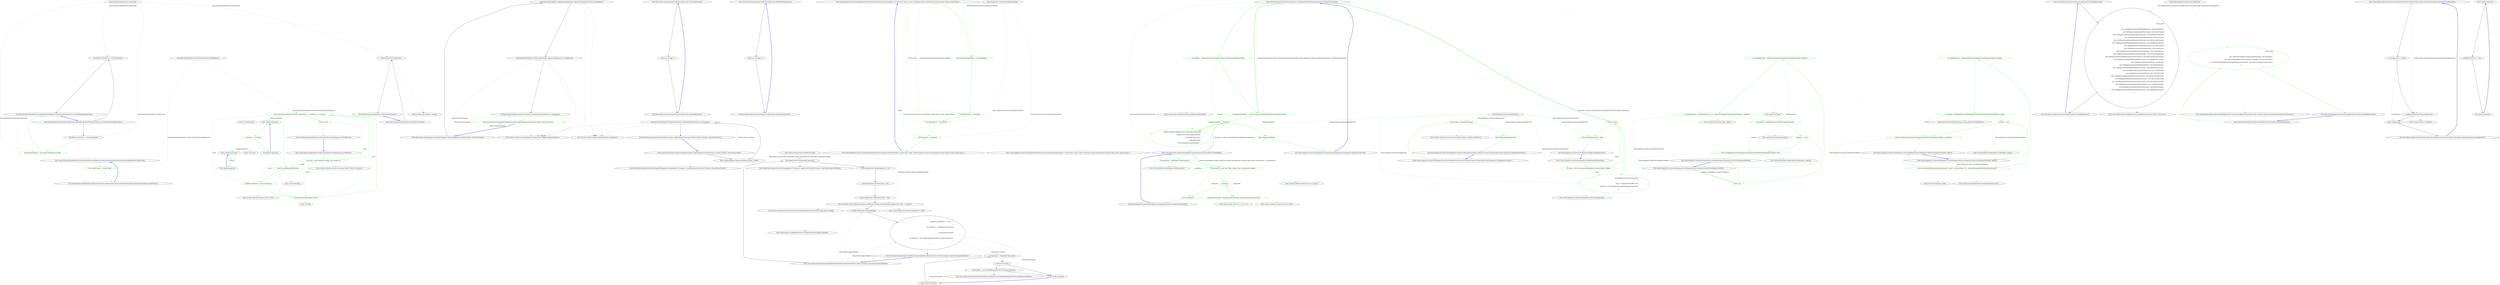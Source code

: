 digraph  {
n7 [label="Nancy.Routing.DefaultRouteCacheProvider", span=""];
n0 [label="Entry Nancy.Routing.DefaultRouteCacheProvider.DefaultRouteCacheProvider(System.Func<Nancy.Routing.IRouteCache>)", span="18-18", cluster="Nancy.Routing.DefaultRouteCacheProvider.DefaultRouteCacheProvider(System.Func<Nancy.Routing.IRouteCache>)"];
n1 [label="this.RouteCacheFactory = routeCacheFactory", span="20-20", cluster="Nancy.Routing.DefaultRouteCacheProvider.DefaultRouteCacheProvider(System.Func<Nancy.Routing.IRouteCache>)"];
n2 [label="Exit Nancy.Routing.DefaultRouteCacheProvider.DefaultRouteCacheProvider(System.Func<Nancy.Routing.IRouteCache>)", span="18-18", cluster="Nancy.Routing.DefaultRouteCacheProvider.DefaultRouteCacheProvider(System.Func<Nancy.Routing.IRouteCache>)"];
n3 [label="Entry Nancy.Routing.DefaultRouteCacheProvider.GetCache()", span="23-23", cluster="Nancy.Routing.DefaultRouteCacheProvider.GetCache()"];
n4 [label="return this.RouteCacheFactory();", span="25-25", cluster="Nancy.Routing.DefaultRouteCacheProvider.GetCache()"];
n5 [label="Exit Nancy.Routing.DefaultRouteCacheProvider.GetCache()", span="23-23", cluster="Nancy.Routing.DefaultRouteCacheProvider.GetCache()"];
n6 [label="Entry System.Func<TResult>.Invoke()", span="0-0", cluster="System.Func<TResult>.Invoke()"];
d2 [label="this.diagnosticObject = new RouteCacheDiagnostics(this)", span="44-44", cluster="Nancy.Routing.DefaultRouteCacheProvider.DefaultRouteCacheProvider(System.Func<Nancy.Routing.IRouteCache>)", color=green, community=0];
d1 [label="this.RouteCacheFactory = routeCacheFactory", span="42-42", cluster="Nancy.Routing.DefaultRouteCacheProvider.DefaultRouteCacheProvider(System.Func<Nancy.Routing.IRouteCache>)"];
d4 [label="Entry Nancy.Routing.DefaultRouteCacheProvider.RouteCacheDiagnostics.RouteCacheDiagnostics(Nancy.Routing.DefaultRouteCacheProvider)", span="56-56", cluster="Nancy.Routing.DefaultRouteCacheProvider.RouteCacheDiagnostics.RouteCacheDiagnostics(Nancy.Routing.DefaultRouteCacheProvider)"];
d9 [label="this.cacheProvider = cacheProvider", span="58-58", cluster="Nancy.Routing.DefaultRouteCacheProvider.RouteCacheDiagnostics.RouteCacheDiagnostics(Nancy.Routing.DefaultRouteCacheProvider)", color=green, community=0];
d32 [label="Nancy.Routing.DefaultRouteCacheProvider.RouteCacheDiagnostics", span=""];
d10 [label="Exit Nancy.Routing.DefaultRouteCacheProvider.RouteCacheDiagnostics.RouteCacheDiagnostics(Nancy.Routing.DefaultRouteCacheProvider)", span="56-56", cluster="Nancy.Routing.DefaultRouteCacheProvider.RouteCacheDiagnostics.RouteCacheDiagnostics(Nancy.Routing.DefaultRouteCacheProvider)"];
d12 [label="var result = new Dictionary<string, IList<string>>()", span="63-63", cluster="Nancy.Routing.DefaultRouteCacheProvider.RouteCacheDiagnostics.GetAllRoutes()", color=green, community=0];
d11 [label="Entry Nancy.Routing.DefaultRouteCacheProvider.RouteCacheDiagnostics.GetAllRoutes()", span="61-61", cluster="Nancy.Routing.DefaultRouteCacheProvider.RouteCacheDiagnostics.GetAllRoutes()"];
d13 [label="this.cacheProvider.GetCache().Values.SelectMany(t => t.Select(t1 => t1.Item2))", span="65-65", cluster="Nancy.Routing.DefaultRouteCacheProvider.RouteCacheDiagnostics.GetAllRoutes()", color=green, community=0];
d19 [label="Entry System.Collections.Generic.Dictionary<TKey, TValue>.Dictionary()", span="0-0", cluster="System.Collections.Generic.Dictionary<TKey, TValue>.Dictionary()"];
d14 [label="!result.ContainsKey(entry.Method)", span="67-67", cluster="Nancy.Routing.DefaultRouteCacheProvider.RouteCacheDiagnostics.GetAllRoutes()", color=green, community=0];
d15 [label="result[entry.Method] = new List<string>()", span="69-69", cluster="Nancy.Routing.DefaultRouteCacheProvider.RouteCacheDiagnostics.GetAllRoutes()", color=green, community=0];
d16 [label="result[entry.Method].Add(entry.Path)", span="72-72", cluster="Nancy.Routing.DefaultRouteCacheProvider.RouteCacheDiagnostics.GetAllRoutes()", color=green, community=0];
d17 [label="return result;", span="75-75", cluster="Nancy.Routing.DefaultRouteCacheProvider.RouteCacheDiagnostics.GetAllRoutes()", color=green, community=0];
d20 [label="Entry Unk.SelectMany", span="", cluster="Unk.SelectMany"];
d24 [label="Entry lambda expression", span="65-65", cluster="lambda expression"];
d21 [label="Entry Unk.ContainsKey", span="", cluster="Unk.ContainsKey"];
d22 [label="Entry System.Collections.Generic.List<T>.List()", span="0-0", cluster="System.Collections.Generic.List<T>.List()"];
d23 [label="Entry Unk.Add", span="", cluster="Unk.Add"];
d18 [label="Exit Nancy.Routing.DefaultRouteCacheProvider.RouteCacheDiagnostics.GetAllRoutes()", span="61-61", cluster="Nancy.Routing.DefaultRouteCacheProvider.RouteCacheDiagnostics.GetAllRoutes()"];
d25 [label="t.Select(t1 => t1.Item2)", span="65-65", cluster="lambda expression", color=green, community=0];
d26 [label="Exit lambda expression", span="65-65", cluster="lambda expression"];
d27 [label="Entry Unk.Select", span="", cluster="Unk.Select"];
d28 [label="Entry lambda expression", span="65-65", cluster="lambda expression"];
d29 [label="t1.Item2", span="65-65", cluster="lambda expression", color=green, community=0];
d30 [label="Exit lambda expression", span="65-65", cluster="lambda expression"];
m0_5 [label="Entry TinyIoC.TinyIoCContainer.Register<RegisterType, RegisterImplementation>()", span="1018-1018", cluster="TinyIoC.TinyIoCContainer.Register<RegisterType, RegisterImplementation>()", file="DemoBootstrapper.cs"];
m0_0 [label="Entry Nancy.Demo.Hosting.Aspnet.DemoBootstrapper.ConfigureApplicationContainer(TinyIoC.TinyIoCContainer)", span="16-16", cluster="Nancy.Demo.Hosting.Aspnet.DemoBootstrapper.ConfigureApplicationContainer(TinyIoC.TinyIoCContainer)", file="DemoBootstrapper.cs"];
m0_1 [label="existingContainer.Register<IApplicationDependency, ApplicationDependencyClass>().AsSingleton()", span="20-20", cluster="Nancy.Demo.Hosting.Aspnet.DemoBootstrapper.ConfigureApplicationContainer(TinyIoC.TinyIoCContainer)", file="DemoBootstrapper.cs"];
m0_2 [label="existingContainer.Register<IRazorConfiguration, MyRazorConfiguration>().AsSingleton()", span="21-21", cluster="Nancy.Demo.Hosting.Aspnet.DemoBootstrapper.ConfigureApplicationContainer(TinyIoC.TinyIoCContainer)", file="DemoBootstrapper.cs"];
m0_3 [label="existingContainer.Register<IDiagnosticSessions, DefaultDiagnosticSessions>().AsSingleton()", span="22-22", cluster="Nancy.Demo.Hosting.Aspnet.DemoBootstrapper.ConfigureApplicationContainer(TinyIoC.TinyIoCContainer)", file="DemoBootstrapper.cs"];
m0_4 [label="Exit Nancy.Demo.Hosting.Aspnet.DemoBootstrapper.ConfigureApplicationContainer(TinyIoC.TinyIoCContainer)", span="16-16", cluster="Nancy.Demo.Hosting.Aspnet.DemoBootstrapper.ConfigureApplicationContainer(TinyIoC.TinyIoCContainer)", color=green, community=0, file="DemoBootstrapper.cs"];
m0_23 [label="Entry System.Collections.Generic.ICollection<T>.Add(T)", span="0-0", cluster="System.Collections.Generic.ICollection<T>.Add(T)", file="DemoBootstrapper.cs"];
m0_7 [label="Entry Nancy.Demo.Hosting.Aspnet.DemoBootstrapper.ConfigureRequestContainer(TinyIoC.TinyIoCContainer, Nancy.NancyContext)", span="25-25", cluster="Nancy.Demo.Hosting.Aspnet.DemoBootstrapper.ConfigureRequestContainer(TinyIoC.TinyIoCContainer, Nancy.NancyContext)", file="DemoBootstrapper.cs"];
m0_8 [label="base.ConfigureRequestContainer(existingContainer, context)", span="27-27", cluster="Nancy.Demo.Hosting.Aspnet.DemoBootstrapper.ConfigureRequestContainer(TinyIoC.TinyIoCContainer, Nancy.NancyContext)", file="DemoBootstrapper.cs"];
m0_9 [label="existingContainer.Register<IRequestDependency, RequestDependencyClass>().AsSingleton()", span="29-29", cluster="Nancy.Demo.Hosting.Aspnet.DemoBootstrapper.ConfigureRequestContainer(TinyIoC.TinyIoCContainer, Nancy.NancyContext)", file="DemoBootstrapper.cs"];
m0_10 [label="Exit Nancy.Demo.Hosting.Aspnet.DemoBootstrapper.ConfigureRequestContainer(TinyIoC.TinyIoCContainer, Nancy.NancyContext)", span="25-25", cluster="Nancy.Demo.Hosting.Aspnet.DemoBootstrapper.ConfigureRequestContainer(TinyIoC.TinyIoCContainer, Nancy.NancyContext)", file="DemoBootstrapper.cs"];
m0_6 [label="Entry TinyIoC.TinyIoCContainer.RegisterOptions.AsSingleton()", span="592-592", cluster="TinyIoC.TinyIoCContainer.RegisterOptions.AsSingleton()", file="DemoBootstrapper.cs"];
m0_24 [label="Entry Nancy.Session.CookieBasedSessions.Enable(Nancy.Bootstrapper.IPipelines)", span="79-79", cluster="Nancy.Session.CookieBasedSessions.Enable(Nancy.Bootstrapper.IPipelines)", file="DemoBootstrapper.cs"];
m0_21 [label="Entry Nancy.Bootstrapper.NancyBootstrapperBase<TContainer>.ApplicationStartup(TContainer, Nancy.Bootstrapper.IPipelines)", span="368-368", cluster="Nancy.Bootstrapper.NancyBootstrapperBase<TContainer>.ApplicationStartup(TContainer, Nancy.Bootstrapper.IPipelines)", file="DemoBootstrapper.cs"];
m0_22 [label="Entry Nancy.Conventions.StaticContentConventionBuilder.AddDirectory(string, string, params string[])", span="28-28", cluster="Nancy.Conventions.StaticContentConventionBuilder.AddDirectory(string, string, params string[])", file="DemoBootstrapper.cs"];
m0_30 [label="Entry Nancy.Demo.Hosting.Aspnet.HereBeAResponseYouScurvyDog.HereBeAResponseYouScurvyDog(Nancy.Response)", span="12-12", cluster="Nancy.Demo.Hosting.Aspnet.HereBeAResponseYouScurvyDog.HereBeAResponseYouScurvyDog(Nancy.Response)", file="DemoBootstrapper.cs"];
m0_12 [label="Entry Nancy.Demo.Hosting.Aspnet.DemoBootstrapper.ApplicationStartup(TinyIoC.TinyIoCContainer, Nancy.Bootstrapper.IPipelines)", span="32-32", cluster="Nancy.Demo.Hosting.Aspnet.DemoBootstrapper.ApplicationStartup(TinyIoC.TinyIoCContainer, Nancy.Bootstrapper.IPipelines)", file="DemoBootstrapper.cs"];
m0_13 [label="base.ApplicationStartup(container, pipelines)", span="34-34", cluster="Nancy.Demo.Hosting.Aspnet.DemoBootstrapper.ApplicationStartup(TinyIoC.TinyIoCContainer, Nancy.Bootstrapper.IPipelines)", file="DemoBootstrapper.cs"];
m0_18 [label="CookieBasedSessions.Enable(pipelines)", span="42-42", cluster="Nancy.Demo.Hosting.Aspnet.DemoBootstrapper.ApplicationStartup(TinyIoC.TinyIoCContainer, Nancy.Bootstrapper.IPipelines)", file="DemoBootstrapper.cs"];
m0_19 [label="pipelines.AfterRequest += (ctx) =>\r\n            {\r\n                var username = ctx.Request.Query.pirate;\r\n\r\n                if (username.HasValue)\r\n                {\r\n                    ctx.Response = new HereBeAResponseYouScurvyDog(ctx.Response);\r\n                }\r\n            }", span="44-52", cluster="Nancy.Demo.Hosting.Aspnet.DemoBootstrapper.ApplicationStartup(TinyIoC.TinyIoCContainer, Nancy.Bootstrapper.IPipelines)", file="DemoBootstrapper.cs"];
m0_14 [label="StaticConfiguration.EnableDiagnostics = true", span="36-36", cluster="Nancy.Demo.Hosting.Aspnet.DemoBootstrapper.ApplicationStartup(TinyIoC.TinyIoCContainer, Nancy.Bootstrapper.IPipelines)", file="DemoBootstrapper.cs"];
m0_15 [label="StaticConfiguration.DisableCaches = false", span="37-37", cluster="Nancy.Demo.Hosting.Aspnet.DemoBootstrapper.ApplicationStartup(TinyIoC.TinyIoCContainer, Nancy.Bootstrapper.IPipelines)", file="DemoBootstrapper.cs"];
m0_16 [label="StaticConfiguration.DisableErrorTraces = false", span="38-38", cluster="Nancy.Demo.Hosting.Aspnet.DemoBootstrapper.ApplicationStartup(TinyIoC.TinyIoCContainer, Nancy.Bootstrapper.IPipelines)", file="DemoBootstrapper.cs"];
m0_17 [label="this.Conventions.StaticContentsConventions.Add(StaticContentConventionBuilder.AddDirectory(''moo'', ''Content''))", span="40-40", cluster="Nancy.Demo.Hosting.Aspnet.DemoBootstrapper.ApplicationStartup(TinyIoC.TinyIoCContainer, Nancy.Bootstrapper.IPipelines)", file="DemoBootstrapper.cs"];
m0_20 [label="Exit Nancy.Demo.Hosting.Aspnet.DemoBootstrapper.ApplicationStartup(TinyIoC.TinyIoCContainer, Nancy.Bootstrapper.IPipelines)", span="32-32", cluster="Nancy.Demo.Hosting.Aspnet.DemoBootstrapper.ApplicationStartup(TinyIoC.TinyIoCContainer, Nancy.Bootstrapper.IPipelines)", file="DemoBootstrapper.cs"];
m0_31 [label="Entry Nancy.Demo.Hosting.Aspnet.MyRazorConfiguration.GetAssemblyNames()", span="66-66", cluster="Nancy.Demo.Hosting.Aspnet.MyRazorConfiguration.GetAssemblyNames()", file="DemoBootstrapper.cs"];
m0_32 [label="return new string[] { };", span="68-68", cluster="Nancy.Demo.Hosting.Aspnet.MyRazorConfiguration.GetAssemblyNames()", file="DemoBootstrapper.cs"];
m0_33 [label="Exit Nancy.Demo.Hosting.Aspnet.MyRazorConfiguration.GetAssemblyNames()", span="66-66", cluster="Nancy.Demo.Hosting.Aspnet.MyRazorConfiguration.GetAssemblyNames()", file="DemoBootstrapper.cs"];
m0_11 [label="Entry Nancy.Bootstrapper.NancyBootstrapperWithRequestContainerBase<TContainer>.ConfigureRequestContainer(TContainer, Nancy.NancyContext)", span="108-108", cluster="Nancy.Bootstrapper.NancyBootstrapperWithRequestContainerBase<TContainer>.ConfigureRequestContainer(TContainer, Nancy.NancyContext)", file="DemoBootstrapper.cs"];
m0_25 [label="Entry lambda expression", span="44-52", cluster="lambda expression", file="DemoBootstrapper.cs"];
m0_26 [label="var username = ctx.Request.Query.pirate", span="46-46", cluster="lambda expression", file="DemoBootstrapper.cs"];
m0_28 [label="ctx.Response = new HereBeAResponseYouScurvyDog(ctx.Response)", span="50-50", cluster="lambda expression", file="DemoBootstrapper.cs"];
m0_27 [label="username.HasValue", span="48-48", cluster="lambda expression", file="DemoBootstrapper.cs"];
m0_29 [label="Exit lambda expression", span="44-52", cluster="lambda expression", file="DemoBootstrapper.cs"];
m0_34 [label="Entry Nancy.Demo.Hosting.Aspnet.MyRazorConfiguration.GetDefaultNamespaces()", span="71-71", cluster="Nancy.Demo.Hosting.Aspnet.MyRazorConfiguration.GetDefaultNamespaces()", file="DemoBootstrapper.cs"];
m0_35 [label="return new string[] { };", span="73-73", cluster="Nancy.Demo.Hosting.Aspnet.MyRazorConfiguration.GetDefaultNamespaces()", file="DemoBootstrapper.cs"];
m0_36 [label="Exit Nancy.Demo.Hosting.Aspnet.MyRazorConfiguration.GetDefaultNamespaces()", span="71-71", cluster="Nancy.Demo.Hosting.Aspnet.MyRazorConfiguration.GetDefaultNamespaces()", file="DemoBootstrapper.cs"];
m0_37 [label="Nancy.Demo.Hosting.Aspnet.DemoBootstrapper", span="", file="DemoBootstrapper.cs"];
m5_0 [label="Entry Nancy.Diagnostics.InteractiveDiagnosticMethod.InteractiveDiagnosticMethod(object, System.Type, string, System.Collections.Generic.IEnumerable<System.Tuple<string, System.Type>>)", span="15-15", cluster="Nancy.Diagnostics.InteractiveDiagnosticMethod.InteractiveDiagnosticMethod(object, System.Type, string, System.Collections.Generic.IEnumerable<System.Tuple<string, System.Type>>)", file="InteractiveDiagnosticMethod.cs"];
m5_1 [label="this.ParentDiagnosticObject = parentDiagnostic", span="17-17", cluster="Nancy.Diagnostics.InteractiveDiagnosticMethod.InteractiveDiagnosticMethod(object, System.Type, string, System.Collections.Generic.IEnumerable<System.Tuple<string, System.Type>>)", color=green, community=0, file="InteractiveDiagnosticMethod.cs"];
m5_2 [label="this.ReturnType = returnType", span="18-18", cluster="Nancy.Diagnostics.InteractiveDiagnosticMethod.InteractiveDiagnosticMethod(object, System.Type, string, System.Collections.Generic.IEnumerable<System.Tuple<string, System.Type>>)", color=green, community=0, file="InteractiveDiagnosticMethod.cs"];
m5_3 [label="this.MethodName = methodName", span="19-19", cluster="Nancy.Diagnostics.InteractiveDiagnosticMethod.InteractiveDiagnosticMethod(object, System.Type, string, System.Collections.Generic.IEnumerable<System.Tuple<string, System.Type>>)", color=green, community=0, file="InteractiveDiagnosticMethod.cs"];
m5_4 [label="this.Arguments = arguments", span="20-20", cluster="Nancy.Diagnostics.InteractiveDiagnosticMethod.InteractiveDiagnosticMethod(object, System.Type, string, System.Collections.Generic.IEnumerable<System.Tuple<string, System.Type>>)", color=green, community=0, file="InteractiveDiagnosticMethod.cs"];
m5_5 [label="Exit Nancy.Diagnostics.InteractiveDiagnosticMethod.InteractiveDiagnosticMethod(object, System.Type, string, System.Collections.Generic.IEnumerable<System.Tuple<string, System.Type>>)", span="15-15", cluster="Nancy.Diagnostics.InteractiveDiagnosticMethod.InteractiveDiagnosticMethod(object, System.Type, string, System.Collections.Generic.IEnumerable<System.Tuple<string, System.Type>>)", file="InteractiveDiagnosticMethod.cs"];
m5_6 [label="Nancy.Diagnostics.InteractiveDiagnosticMethod", span="", file="InteractiveDiagnosticMethod.cs"];
m6_36 [label="Entry Nancy.Diagnostics.InteractiveDiagnostics.GetDiagnosticMethods(Nancy.Diagnostics.IDiagnosticsProvider)", span="66-66", cluster="Nancy.Diagnostics.InteractiveDiagnostics.GetDiagnosticMethods(Nancy.Diagnostics.IDiagnosticsProvider)", file="InteractiveDiagnostics.cs"];
m6_38 [label="var methods = diagnosticsProvider.DiagnosticObject.GetType().GetMethods(Flags)", span="68-68", cluster="Nancy.Diagnostics.InteractiveDiagnostics.GetDiagnosticMethods(Nancy.Diagnostics.IDiagnosticsProvider)", color=green, community=0, file="InteractiveDiagnostics.cs"];
m6_39 [label="var diagnosticMethods = new List<InteractiveDiagnosticMethod>(methods.Length)", span="69-69", cluster="Nancy.Diagnostics.InteractiveDiagnostics.GetDiagnosticMethods(Nancy.Diagnostics.IDiagnosticsProvider)", color=green, community=0, file="InteractiveDiagnostics.cs"];
m6_40 [label=methods, span="71-71", cluster="Nancy.Diagnostics.InteractiveDiagnostics.GetDiagnosticMethods(Nancy.Diagnostics.IDiagnosticsProvider)", color=green, community=0, file="InteractiveDiagnostics.cs"];
m6_41 [label="diagnosticMethods.Add(new InteractiveDiagnosticMethod(\r\n                                            diagnosticsProvider.DiagnosticObject,\r\n                                            methodInfo.ReturnType,\r\n                                            methodInfo.Name,\r\n                                            this.GetArguments(methodInfo)))", span="73-77", cluster="Nancy.Diagnostics.InteractiveDiagnostics.GetDiagnosticMethods(Nancy.Diagnostics.IDiagnosticsProvider)", color=green, community=1, file="InteractiveDiagnostics.cs"];
m6_42 [label="return diagnosticMethods;", span="80-80", cluster="Nancy.Diagnostics.InteractiveDiagnostics.GetDiagnosticMethods(Nancy.Diagnostics.IDiagnosticsProvider)", color=green, community=0, file="InteractiveDiagnostics.cs"];
m6_43 [label="Exit Nancy.Diagnostics.InteractiveDiagnostics.GetDiagnosticMethods(Nancy.Diagnostics.IDiagnosticsProvider)", span="66-66", cluster="Nancy.Diagnostics.InteractiveDiagnostics.GetDiagnosticMethods(Nancy.Diagnostics.IDiagnosticsProvider)", file="InteractiveDiagnostics.cs"];
m6_26 [label="Entry string.Format(string, object, object)", span="0-0", cluster="string.Format(string, object, object)", file="InteractiveDiagnostics.cs"];
m6_13 [label="Entry object.GetType()", span="0-0", cluster="object.GetType()", file="InteractiveDiagnostics.cs"];
m6_16 [label="Entry string.Format(string, object)", span="0-0", cluster="string.Format(string, object)", file="InteractiveDiagnostics.cs"];
m6_18 [label="Entry Nancy.Diagnostics.InteractiveDiagnostics.GetTemplate(Nancy.Diagnostics.InteractiveDiagnosticMethod)", span="36-36", cluster="Nancy.Diagnostics.InteractiveDiagnostics.GetTemplate(Nancy.Diagnostics.InteractiveDiagnosticMethod)", file="InteractiveDiagnostics.cs"];
m6_19 [label="var diagObjectType = interactiveDiagnosticMethod.ParentDiagnosticObject.GetType()", span="38-38", cluster="Nancy.Diagnostics.InteractiveDiagnostics.GetTemplate(Nancy.Diagnostics.InteractiveDiagnosticMethod)", color=green, community=0, file="InteractiveDiagnostics.cs"];
m6_20 [label="var propertyName = String.Format(''{0}{1}'', interactiveDiagnosticMethod.MethodName, ''Template'')", span="39-39", cluster="Nancy.Diagnostics.InteractiveDiagnostics.GetTemplate(Nancy.Diagnostics.InteractiveDiagnosticMethod)", color=green, community=0, file="InteractiveDiagnostics.cs"];
m6_21 [label="var property = diagObjectType.GetProperty(propertyName)", span="40-40", cluster="Nancy.Diagnostics.InteractiveDiagnostics.GetTemplate(Nancy.Diagnostics.InteractiveDiagnosticMethod)", color=green, community=0, file="InteractiveDiagnostics.cs"];
m6_24 [label="return (string)property.GetValue(interactiveDiagnosticMethod.ParentDiagnosticObject, null);", span="47-47", cluster="Nancy.Diagnostics.InteractiveDiagnostics.GetTemplate(Nancy.Diagnostics.InteractiveDiagnosticMethod)", color=green, community=0, file="InteractiveDiagnostics.cs"];
m6_22 [label="property == null", span="42-42", cluster="Nancy.Diagnostics.InteractiveDiagnostics.GetTemplate(Nancy.Diagnostics.InteractiveDiagnosticMethod)", color=green, community=0, file="InteractiveDiagnostics.cs"];
m6_23 [label="return null;", span="44-44", cluster="Nancy.Diagnostics.InteractiveDiagnostics.GetTemplate(Nancy.Diagnostics.InteractiveDiagnosticMethod)", color=green, community=0, file="InteractiveDiagnostics.cs"];
m6_25 [label="Exit Nancy.Diagnostics.InteractiveDiagnostics.GetTemplate(Nancy.Diagnostics.InteractiveDiagnosticMethod)", span="36-36", cluster="Nancy.Diagnostics.InteractiveDiagnostics.GetTemplate(Nancy.Diagnostics.InteractiveDiagnosticMethod)", file="InteractiveDiagnostics.cs"];
m6_15 [label="Entry System.ArgumentException.ArgumentException(string)", span="0-0", cluster="System.ArgumentException.ArgumentException(string)", file="InteractiveDiagnostics.cs"];
m6_46 [label="Entry Nancy.Diagnostics.InteractiveDiagnostics.GetArguments(System.Reflection.MethodInfo)", span="83-83", cluster="Nancy.Diagnostics.InteractiveDiagnostics.GetArguments(System.Reflection.MethodInfo)", file="InteractiveDiagnostics.cs"];
m6_47 [label="var parameters = methodInfo.GetParameters()", span="85-85", cluster="Nancy.Diagnostics.InteractiveDiagnostics.GetArguments(System.Reflection.MethodInfo)", color=green, community=0, file="InteractiveDiagnostics.cs"];
m6_48 [label="var arguments = new List<Tuple<string, Type>>(parameters.Length)", span="86-86", cluster="Nancy.Diagnostics.InteractiveDiagnostics.GetArguments(System.Reflection.MethodInfo)", color=green, community=0, file="InteractiveDiagnostics.cs"];
m6_49 [label=parameters, span="88-88", cluster="Nancy.Diagnostics.InteractiveDiagnostics.GetArguments(System.Reflection.MethodInfo)", color=green, community=0, file="InteractiveDiagnostics.cs"];
m6_50 [label="arguments.Add(Tuple.Create(parameterInfo.Name, parameterInfo.ParameterType))", span="90-90", cluster="Nancy.Diagnostics.InteractiveDiagnostics.GetArguments(System.Reflection.MethodInfo)", color=green, community=0, file="InteractiveDiagnostics.cs"];
m6_51 [label="return arguments;", span="93-93", cluster="Nancy.Diagnostics.InteractiveDiagnostics.GetArguments(System.Reflection.MethodInfo)", color=green, community=0, file="InteractiveDiagnostics.cs"];
m6_52 [label="Exit Nancy.Diagnostics.InteractiveDiagnostics.GetArguments(System.Reflection.MethodInfo)", span="83-83", cluster="Nancy.Diagnostics.InteractiveDiagnostics.GetArguments(System.Reflection.MethodInfo)", file="InteractiveDiagnostics.cs"];
m6_0 [label="Entry Nancy.Diagnostics.InteractiveDiagnostics.InteractiveDiagnostics(System.Collections.Generic.IEnumerable<Nancy.Diagnostics.IDiagnosticsProvider>)", span="15-15", cluster="Nancy.Diagnostics.InteractiveDiagnostics.InteractiveDiagnostics(System.Collections.Generic.IEnumerable<Nancy.Diagnostics.IDiagnosticsProvider>)", file="InteractiveDiagnostics.cs"];
m6_1 [label="this.providers = providers.ToArray()", span="17-17", cluster="Nancy.Diagnostics.InteractiveDiagnostics.InteractiveDiagnostics(System.Collections.Generic.IEnumerable<Nancy.Diagnostics.IDiagnosticsProvider>)", color=green, community=0, file="InteractiveDiagnostics.cs"];
m6_2 [label="this.BuildAvailableDiagnostics()", span="19-19", cluster="Nancy.Diagnostics.InteractiveDiagnostics.InteractiveDiagnostics(System.Collections.Generic.IEnumerable<Nancy.Diagnostics.IDiagnosticsProvider>)", color=green, community=0, file="InteractiveDiagnostics.cs"];
m6_3 [label="Exit Nancy.Diagnostics.InteractiveDiagnostics.InteractiveDiagnostics(System.Collections.Generic.IEnumerable<Nancy.Diagnostics.IDiagnosticsProvider>)", span="15-15", cluster="Nancy.Diagnostics.InteractiveDiagnostics.InteractiveDiagnostics(System.Collections.Generic.IEnumerable<Nancy.Diagnostics.IDiagnosticsProvider>)", file="InteractiveDiagnostics.cs"];
m6_44 [label="Entry System.Type.GetMethods(System.Reflection.BindingFlags)", span="0-0", cluster="System.Type.GetMethods(System.Reflection.BindingFlags)", file="InteractiveDiagnostics.cs"];
m6_27 [label="Entry System.Type.GetProperty(string)", span="0-0", cluster="System.Type.GetProperty(string)", file="InteractiveDiagnostics.cs"];
m6_28 [label="Entry System.Reflection.PropertyInfo.GetValue(object, object[])", span="0-0", cluster="System.Reflection.PropertyInfo.GetValue(object, object[])", file="InteractiveDiagnostics.cs"];
m6_54 [label="Entry System.Tuple.Create<T1, T2>(T1, T2)", span="0-0", cluster="System.Tuple.Create<T1, T2>(T1, T2)", file="InteractiveDiagnostics.cs"];
m6_17 [label="Entry System.Reflection.MethodBase.Invoke(object, object[])", span="0-0", cluster="System.Reflection.MethodBase.Invoke(object, object[])", file="InteractiveDiagnostics.cs"];
m6_14 [label="Entry System.Type.GetMethod(string, System.Reflection.BindingFlags)", span="0-0", cluster="System.Type.GetMethod(string, System.Reflection.BindingFlags)", file="InteractiveDiagnostics.cs"];
m6_6 [label="Entry Nancy.Diagnostics.InteractiveDiagnostics.ExecuteDiagnostic(Nancy.Diagnostics.InteractiveDiagnosticMethod, object[])", span="22-22", cluster="Nancy.Diagnostics.InteractiveDiagnostics.ExecuteDiagnostic(Nancy.Diagnostics.InteractiveDiagnosticMethod, object[])", file="InteractiveDiagnostics.cs"];
m6_7 [label="var diagObjectType = interactiveDiagnosticMethod.ParentDiagnosticObject.GetType()", span="24-24", cluster="Nancy.Diagnostics.InteractiveDiagnostics.ExecuteDiagnostic(Nancy.Diagnostics.InteractiveDiagnosticMethod, object[])", color=green, community=0, file="InteractiveDiagnostics.cs"];
m6_8 [label="var method = diagObjectType.GetMethod(interactiveDiagnosticMethod.MethodName, Flags)", span="26-26", cluster="Nancy.Diagnostics.InteractiveDiagnostics.ExecuteDiagnostic(Nancy.Diagnostics.InteractiveDiagnosticMethod, object[])", color=green, community=0, file="InteractiveDiagnostics.cs"];
m6_9 [label="method == null", span="28-28", cluster="Nancy.Diagnostics.InteractiveDiagnostics.ExecuteDiagnostic(Nancy.Diagnostics.InteractiveDiagnosticMethod, object[])", color=green, community=0, file="InteractiveDiagnostics.cs"];
m6_11 [label="return method.Invoke(interactiveDiagnosticMethod.ParentDiagnosticObject, arguments);", span="33-33", cluster="Nancy.Diagnostics.InteractiveDiagnostics.ExecuteDiagnostic(Nancy.Diagnostics.InteractiveDiagnosticMethod, object[])", color=green, community=0, file="InteractiveDiagnostics.cs"];
m6_10 [label="throw new ArgumentException(string.Format(''Unable to locate method: {0}'', interactiveDiagnosticMethod.MethodName));", span="30-30", cluster="Nancy.Diagnostics.InteractiveDiagnostics.ExecuteDiagnostic(Nancy.Diagnostics.InteractiveDiagnosticMethod, object[])", color=green, community=0, file="InteractiveDiagnostics.cs"];
m6_12 [label="Exit Nancy.Diagnostics.InteractiveDiagnostics.ExecuteDiagnostic(Nancy.Diagnostics.InteractiveDiagnosticMethod, object[])", span="22-22", cluster="Nancy.Diagnostics.InteractiveDiagnostics.ExecuteDiagnostic(Nancy.Diagnostics.InteractiveDiagnosticMethod, object[])", file="InteractiveDiagnostics.cs"];
m6_35 [label="Entry Nancy.Diagnostics.InteractiveDiagnostic.InteractiveDiagnostic()", span="4-4", cluster="Nancy.Diagnostics.InteractiveDiagnostic.InteractiveDiagnostic()", file="InteractiveDiagnostics.cs"];
m6_34 [label="Entry System.Collections.Generic.List<T>.List(int)", span="0-0", cluster="System.Collections.Generic.List<T>.List(int)", file="InteractiveDiagnostics.cs"];
m6_37 [label="Entry System.Collections.Generic.List<T>.Add(T)", span="0-0", cluster="System.Collections.Generic.List<T>.Add(T)", file="InteractiveDiagnostics.cs"];
m6_45 [label="Entry Nancy.Diagnostics.InteractiveDiagnosticMethod.InteractiveDiagnosticMethod(object, System.Type, string, System.Collections.Generic.IEnumerable<System.Tuple<string, System.Type>>)", span="15-15", cluster="Nancy.Diagnostics.InteractiveDiagnosticMethod.InteractiveDiagnosticMethod(object, System.Type, string, System.Collections.Generic.IEnumerable<System.Tuple<string, System.Type>>)", file="InteractiveDiagnostics.cs"];
m6_53 [label="Entry System.Reflection.MethodBase.GetParameters()", span="0-0", cluster="System.Reflection.MethodBase.GetParameters()", file="InteractiveDiagnostics.cs"];
m6_5 [label="Entry Nancy.Diagnostics.InteractiveDiagnostics.BuildAvailableDiagnostics()", span="50-50", cluster="Nancy.Diagnostics.InteractiveDiagnostics.BuildAvailableDiagnostics()", file="InteractiveDiagnostics.cs"];
m6_29 [label="var diags = new List<InteractiveDiagnostic>(this.providers.Length)", span="52-52", cluster="Nancy.Diagnostics.InteractiveDiagnostics.BuildAvailableDiagnostics()", color=green, community=0, file="InteractiveDiagnostics.cs"];
m6_30 [label="this.providers", span="54-54", cluster="Nancy.Diagnostics.InteractiveDiagnostics.BuildAvailableDiagnostics()", color=green, community=0, file="InteractiveDiagnostics.cs"];
m6_31 [label="diags.Add(new InteractiveDiagnostic\r\n                    {\r\n                        Name = diagnosticsProvider.Name,\r\n                        Methods = this.GetDiagnosticMethods(diagnosticsProvider)\r\n                    })", span="56-60", cluster="Nancy.Diagnostics.InteractiveDiagnostics.BuildAvailableDiagnostics()", color=green, community=1, file="InteractiveDiagnostics.cs"];
m6_32 [label="this.AvailableDiagnostics = diags", span="63-63", cluster="Nancy.Diagnostics.InteractiveDiagnostics.BuildAvailableDiagnostics()", color=green, community=0, file="InteractiveDiagnostics.cs"];
m6_33 [label="Exit Nancy.Diagnostics.InteractiveDiagnostics.BuildAvailableDiagnostics()", span="50-50", cluster="Nancy.Diagnostics.InteractiveDiagnostics.BuildAvailableDiagnostics()", file="InteractiveDiagnostics.cs"];
m6_4 [label="Entry System.Collections.Generic.IEnumerable<TSource>.ToArray<TSource>()", span="0-0", cluster="System.Collections.Generic.IEnumerable<TSource>.ToArray<TSource>()", file="InteractiveDiagnostics.cs"];
m6_55 [label="Nancy.Diagnostics.InteractiveDiagnostics", span="", file="InteractiveDiagnostics.cs"];
m7_9 [label="Entry Nancy.Bootstrapper.NancyInternalConfiguration.GetTypeRegistations()", span="145-145", cluster="Nancy.Bootstrapper.NancyInternalConfiguration.GetTypeRegistations()", file="NancyInternalConfiguration.cs"];
m7_10 [label="return new[]\r\n            {\r\n                new TypeRegistration(typeof(IRouteResolver), this.RouteResolver),\r\n                new TypeRegistration(typeof(INancyEngine), this.NancyEngine),\r\n                new TypeRegistration(typeof(IModuleKeyGenerator), this.ModuleKeyGenerator),\r\n                new TypeRegistration(typeof(IRouteCache), this.RouteCache),\r\n                new TypeRegistration(typeof(IRouteCacheProvider), this.RouteCacheProvider),\r\n                new TypeRegistration(typeof(IRoutePatternMatcher), this.RoutePatternMatcher),\r\n                new TypeRegistration(typeof(IViewLocator), this.ViewLocator),\r\n                new TypeRegistration(typeof(IViewFactory), this.ViewFactory),\r\n                new TypeRegistration(typeof(INancyContextFactory), this.ContextFactory),\r\n                new TypeRegistration(typeof(INancyModuleBuilder), this.NancyModuleBuilder),\r\n                new TypeRegistration(typeof(IResponseFormatterFactory), this.ResponseFormatterFactory),\r\n                new TypeRegistration(typeof(IModelBinderLocator), this.ModelBinderLocator), \r\n                new TypeRegistration(typeof(IBinder), this.Binder), \r\n                new TypeRegistration(typeof(BindingDefaults), this.BindingDefaults), \r\n                new TypeRegistration(typeof(IFieldNameConverter), this.FieldNameConverter), \r\n                new TypeRegistration(typeof(IViewResolver), this.ViewResolver),\r\n                new TypeRegistration(typeof(IViewCache), this.ViewCache),\r\n                new TypeRegistration(typeof(IRenderContextFactory), this.RenderContextFactory),\r\n                new TypeRegistration(typeof(IViewLocationCache), this.ViewLocationCache),\r\n                new TypeRegistration(typeof(IViewLocationProvider), this.ViewLocationProvider),\r\n                new TypeRegistration(typeof(ICsrfTokenValidator), this.CsrfTokenValidator), \r\n                new TypeRegistration(typeof(IObjectSerializer), this.ObjectSerializer), \r\n                new TypeRegistration(typeof(IModelValidatorLocator), this.ModelValidatorLocator)\r\n            };", span="147-172", cluster="Nancy.Bootstrapper.NancyInternalConfiguration.GetTypeRegistations()", file="NancyInternalConfiguration.cs"];
m7_11 [label="Exit Nancy.Bootstrapper.NancyInternalConfiguration.GetTypeRegistations()", span="145-145", cluster="Nancy.Bootstrapper.NancyInternalConfiguration.GetTypeRegistations()", file="NancyInternalConfiguration.cs"];
m7_12 [label="Entry Nancy.Bootstrapper.TypeRegistration.TypeRegistration(System.Type, System.Type)", span="14-14", cluster="Nancy.Bootstrapper.TypeRegistration.TypeRegistration(System.Type, System.Type)", file="NancyInternalConfiguration.cs"];
m7_3 [label="Entry Nancy.Bootstrapper.NancyInternalConfiguration.WithOverrides(System.Action<Nancy.Bootstrapper.NancyInternalConfiguration>)", span="132-132", cluster="Nancy.Bootstrapper.NancyInternalConfiguration.WithOverrides(System.Action<Nancy.Bootstrapper.NancyInternalConfiguration>)", file="NancyInternalConfiguration.cs"];
m7_4 [label="var configuration = Default", span="134-134", cluster="Nancy.Bootstrapper.NancyInternalConfiguration.WithOverrides(System.Action<Nancy.Bootstrapper.NancyInternalConfiguration>)", file="NancyInternalConfiguration.cs"];
m7_5 [label="configurationBuilder.Invoke(configuration)", span="136-136", cluster="Nancy.Bootstrapper.NancyInternalConfiguration.WithOverrides(System.Action<Nancy.Bootstrapper.NancyInternalConfiguration>)", file="NancyInternalConfiguration.cs"];
m7_6 [label="return configuration;", span="138-138", cluster="Nancy.Bootstrapper.NancyInternalConfiguration.WithOverrides(System.Action<Nancy.Bootstrapper.NancyInternalConfiguration>)", file="NancyInternalConfiguration.cs"];
m7_7 [label="Exit Nancy.Bootstrapper.NancyInternalConfiguration.WithOverrides(System.Action<Nancy.Bootstrapper.NancyInternalConfiguration>)", span="132-132", cluster="Nancy.Bootstrapper.NancyInternalConfiguration.WithOverrides(System.Action<Nancy.Bootstrapper.NancyInternalConfiguration>)", file="NancyInternalConfiguration.cs"];
m7_16 [label="Entry Nancy.Bootstrapper.CollectionTypeRegistration.CollectionTypeRegistration(System.Type, System.Collections.Generic.IEnumerable<System.Type>)", span="19-19", cluster="Nancy.Bootstrapper.CollectionTypeRegistration.CollectionTypeRegistration(System.Type, System.Collections.Generic.IEnumerable<System.Type>)", file="NancyInternalConfiguration.cs"];
m7_8 [label="Entry System.Action<T>.Invoke(T)", span="0-0", cluster="System.Action<T>.Invoke(T)", file="NancyInternalConfiguration.cs"];
m7_0 [label="Entry lambda expression", span="118-118", cluster="lambda expression", file="NancyInternalConfiguration.cs"];
m7_1 [label="tr.RegistrationType == null", span="118-118", cluster="lambda expression", file="NancyInternalConfiguration.cs"];
m7_2 [label="Exit lambda expression", span="118-118", cluster="lambda expression", file="NancyInternalConfiguration.cs"];
m7_13 [label="Entry Nancy.Bootstrapper.NancyInternalConfiguration.GetCollectionTypeRegistrations()", span="179-179", cluster="Nancy.Bootstrapper.NancyInternalConfiguration.GetCollectionTypeRegistrations()", file="NancyInternalConfiguration.cs"];
m7_14 [label="return new[]\r\n            {\r\n                new CollectionTypeRegistration(typeof(ISerializer), this.Serializers), \r\n                new CollectionTypeRegistration(typeof(IErrorHandler), this.ErrorHandlers), \r\n                new CollectionTypeRegistration(typeof(IDiagnosticsProvider), this.InteractiveDiagnosticProviders), \r\n            };", span="185-190", cluster="Nancy.Bootstrapper.NancyInternalConfiguration.GetCollectionTypeRegistrations()", file="NancyInternalConfiguration.cs", color=green, community=0];
m7_15 [label="Exit Nancy.Bootstrapper.NancyInternalConfiguration.GetCollectionTypeRegistrations()", span="179-179", cluster="Nancy.Bootstrapper.NancyInternalConfiguration.GetCollectionTypeRegistrations()", file="NancyInternalConfiguration.cs"];
m7_17 [label="Nancy.Bootstrapper.NancyInternalConfiguration", span="", file="NancyInternalConfiguration.cs"];
n7 -> n1  [key=1, style=dashed, color=darkseagreen4, label="Nancy.Routing.DefaultRouteCacheProvider"];
n7 -> n4  [key=1, style=dashed, color=darkseagreen4, label="Nancy.Routing.DefaultRouteCacheProvider"];
n7 -> d2  [key=1, style=dashed, color=green, label="Nancy.Routing.DefaultRouteCacheProvider"];
n7 -> d1  [key=1, style=dashed, color=darkseagreen4, label="Nancy.Routing.DefaultRouteCacheProvider"];
n0 -> n1  [key=0, style=solid];
n0 -> d1  [key=0, style=solid];
n1 -> n2  [key=0, style=solid];
n2 -> n0  [key=0, style=bold, color=blue];
n3 -> n4  [key=0, style=solid];
n4 -> n5  [key=0, style=solid];
n4 -> n6  [key=2, style=dotted];
n5 -> n3  [key=0, style=bold, color=blue];
d2 -> n2  [key=0, style=solid, color=green];
d2 -> d4  [key=2, style=dotted, color=green];
d1 -> d2  [key=0, style=solid, color=green];
d4 -> d9  [key=0, style=solid, color=green];
d9 -> d10  [key=0, style=solid, color=green];
d32 -> d9  [key=1, style=dashed, color=green, label="Nancy.Routing.DefaultRouteCacheProvider.RouteCacheDiagnostics"];
d32 -> d13  [key=1, style=dashed, color=green, label="Nancy.Routing.DefaultRouteCacheProvider.RouteCacheDiagnostics"];
d10 -> d4  [key=0, style=bold, color=blue];
d12 -> d13  [key=0, style=solid, color=green];
d12 -> d19  [key=2, style=dotted, color=green];
d12 -> d14  [key=1, style=dashed, color=green, label=result];
d12 -> d15  [key=1, style=dashed, color=green, label=result];
d12 -> d16  [key=1, style=dashed, color=green, label=result];
d12 -> d17  [key=1, style=dashed, color=green, label=result];
d11 -> d12  [key=0, style=solid, color=green];
d13 -> d14  [key=0, style=solid, color=green];
d13 -> d17  [key=0, style=solid, color=green];
d13 -> n3  [key=2, style=dotted, color=green];
d13 -> d20  [key=2, style=dotted, color=green];
d13 -> d24  [key=1, style=dashed, color=green, label="lambda expression"];
d13 -> d15  [key=1, style=dashed, color=green, label=entry];
d13 -> d16  [key=1, style=dashed, color=green, label=entry];
d14 -> d15  [key=0, style=solid, color=green];
d14 -> d16  [key=0, style=solid, color=green];
d14 -> d21  [key=2, style=dotted, color=green];
d15 -> d16  [key=0, style=solid, color=green];
d15 -> d22  [key=2, style=dotted, color=green];
d16 -> d13  [key=0, style=solid, color=green];
d16 -> d23  [key=2, style=dotted, color=green];
d17 -> d18  [key=0, style=solid, color=green];
d24 -> d25  [key=0, style=solid, color=green];
d18 -> d11  [key=0, style=bold, color=blue];
d25 -> d26  [key=0, style=solid, color=green];
d25 -> d27  [key=2, style=dotted, color=green];
d25 -> d28  [key=1, style=dashed, color=green, label="lambda expression"];
d26 -> d24  [key=0, style=bold, color=blue];
d28 -> d29  [key=0, style=solid, color=green];
d29 -> d30  [key=0, style=solid, color=green];
d30 -> d28  [key=0, style=bold, color=blue];
m0_0 -> m0_1  [key=0, style=solid];
m0_0 -> m0_2  [key=1, style=dashed, color=darkseagreen4, label="TinyIoC.TinyIoCContainer"];
m0_0 -> m0_3  [key=1, style=dashed, color=darkseagreen4, label="TinyIoC.TinyIoCContainer"];
m0_0 -> m0_4  [key=1, style=dashed, color=green, label="TinyIoC.TinyIoCContainer"];
m0_1 -> m0_2  [key=0, style=solid];
m0_1 -> m0_5  [key=2, style=dotted];
m0_1 -> m0_6  [key=2, style=dotted];
m0_2 -> m0_3  [key=0, style=solid];
m0_2 -> m0_5  [key=2, style=dotted];
m0_2 -> m0_6  [key=2, style=dotted];
m0_3 -> m0_4  [key=0, style=solid, color=green];
m0_3 -> m0_5  [key=2, style=dotted];
m0_3 -> m0_6  [key=2, style=dotted];
m0_4 -> m0_4  [key=0, style=solid, color=green];
m0_4 -> m0_5  [key=2, style=dotted, color=green];
m0_4 -> m0_6  [key=2, style=dotted, color=green];
m0_4 -> m0_0  [key=0, style=bold, color=blue];
m0_7 -> m0_8  [key=0, style=solid];
m0_7 -> m0_9  [key=1, style=dashed, color=darkseagreen4, label="TinyIoC.TinyIoCContainer"];
m0_8 -> m0_9  [key=0, style=solid];
m0_8 -> m0_11  [key=2, style=dotted];
m0_9 -> m0_10  [key=0, style=solid];
m0_9 -> m0_5  [key=2, style=dotted];
m0_9 -> m0_6  [key=2, style=dotted];
m0_10 -> m0_7  [key=0, style=bold, color=blue];
m0_12 -> m0_13  [key=0, style=solid];
m0_12 -> m0_18  [key=1, style=dashed, color=darkseagreen4, label="Nancy.Bootstrapper.IPipelines"];
m0_12 -> m0_19  [key=1, style=dashed, color=darkseagreen4, label="Nancy.Bootstrapper.IPipelines"];
m0_13 -> m0_14  [key=0, style=solid];
m0_13 -> m0_21  [key=2, style=dotted];
m0_18 -> m0_19  [key=0, style=solid];
m0_18 -> m0_24  [key=2, style=dotted];
m0_19 -> m0_20  [key=0, style=solid];
m0_19 -> m0_26  [key=1, style=dashed, color=darkseagreen4, label="Nancy.NancyContext"];
m0_19 -> m0_28  [key=1, style=dashed, color=darkseagreen4, label="Nancy.NancyContext"];
m0_14 -> m0_15  [key=0, style=solid];
m0_15 -> m0_16  [key=0, style=solid];
m0_16 -> m0_17  [key=0, style=solid];
m0_17 -> m0_18  [key=0, style=solid];
m0_17 -> m0_22  [key=2, style=dotted];
m0_17 -> m0_23  [key=2, style=dotted];
m0_20 -> m0_12  [key=0, style=bold, color=blue];
m0_31 -> m0_32  [key=0, style=solid];
m0_32 -> m0_33  [key=0, style=solid];
m0_33 -> m0_31  [key=0, style=bold, color=blue];
m0_25 -> m0_26  [key=0, style=solid];
m0_25 -> m0_28  [key=1, style=dashed, color=darkseagreen4, label="Nancy.NancyContext"];
m0_26 -> m0_27  [key=0, style=solid];
m0_28 -> m0_29  [key=0, style=solid];
m0_28 -> m0_30  [key=2, style=dotted];
m0_27 -> m0_28  [key=0, style=solid];
m0_27 -> m0_29  [key=0, style=solid];
m0_29 -> m0_25  [key=0, style=bold, color=blue];
m0_34 -> m0_35  [key=0, style=solid];
m0_35 -> m0_36  [key=0, style=solid];
m0_36 -> m0_34  [key=0, style=bold, color=blue];
m0_37 -> m0_8  [key=1, style=dashed, color=darkseagreen4, label="Nancy.Demo.Hosting.Aspnet.DemoBootstrapper"];
m0_37 -> m0_13  [key=1, style=dashed, color=darkseagreen4, label="Nancy.Demo.Hosting.Aspnet.DemoBootstrapper"];
m0_37 -> m0_17  [key=1, style=dashed, color=darkseagreen4, label="Nancy.Demo.Hosting.Aspnet.DemoBootstrapper"];
m5_0 -> m5_1  [key=0, style=solid, color=green];
m5_0 -> m5_2  [key=1, style=dashed, color=green, label="System.Type"];
m5_0 -> m5_3  [key=1, style=dashed, color=green, label=string];
m5_0 -> m5_4  [key=1, style=dashed, color=green, label="System.Collections.Generic.IEnumerable<System.Tuple<string, System.Type>>"];
m5_1 -> m5_2  [key=0, style=solid, color=green];
m5_2 -> m5_3  [key=0, style=solid, color=green];
m5_3 -> m5_4  [key=0, style=solid, color=green];
m5_4 -> m5_5  [key=0, style=solid, color=green];
m5_5 -> m5_0  [key=0, style=bold, color=blue];
m5_6 -> m5_1  [key=1, style=dashed, color=green, label="Nancy.Diagnostics.InteractiveDiagnosticMethod"];
m5_6 -> m5_2  [key=1, style=dashed, color=green, label="Nancy.Diagnostics.InteractiveDiagnosticMethod"];
m5_6 -> m5_3  [key=1, style=dashed, color=green, label="Nancy.Diagnostics.InteractiveDiagnosticMethod"];
m5_6 -> m5_4  [key=1, style=dashed, color=green, label="Nancy.Diagnostics.InteractiveDiagnosticMethod"];
m6_36 -> m6_30  [key=3, color=green, style=bold, label="Parameter variable Nancy.Diagnostics.IDiagnosticsProvider diagnosticsProvider"];
m6_36 -> m6_38  [key=0, style=solid, color=green];
m6_36 -> m6_41  [key=1, style=dashed, color=green, label="Nancy.Diagnostics.IDiagnosticsProvider"];
m6_36 -> m6_39  [key=3, color=green, style=bold, label="method methodReturn System.Collections.Generic.IEnumerable<Nancy.Diagnostics.InteractiveDiagnosticMethod> GetDiagnosticMethods"];
m6_38 -> m6_39  [key=0, style=solid, color=green];
m6_38 -> m6_13  [key=2, style=dotted, color=green];
m6_38 -> m6_44  [key=2, style=dotted, color=green];
m6_38 -> m6_40  [key=1, style=dashed, color=green, label=methods];
m6_39 -> m6_41  [key=1, style=dashed, color=green, label=diagnosticMethods];
m6_39 -> m6_40  [key=0, style=solid, color=green];
m6_39 -> m6_34  [key=2, style=dotted, color=green];
m6_39 -> m6_42  [key=1, style=dashed, color=green, label=diagnosticMethods];
m6_40 -> m6_41  [key=0, style=solid, color=green];
m6_40 -> m6_42  [key=0, style=solid, color=green];
m6_41 -> m6_40  [key=0, style=solid, color=green];
m6_41 -> m6_45  [key=2, style=dotted, color=green];
m6_41 -> m6_46  [key=2, style=dotted, color=green];
m6_41 -> m6_37  [key=2, style=dotted, color=green];
m6_42 -> m6_43  [key=0, style=solid, color=green];
m6_43 -> m6_36  [key=0, style=bold, color=blue];
m6_18 -> m6_19  [key=0, style=solid, color=green];
m6_18 -> m6_20  [key=1, style=dashed, color=green, label="Nancy.Diagnostics.InteractiveDiagnosticMethod"];
m6_18 -> m6_24  [key=1, style=dashed, color=green, label="Nancy.Diagnostics.InteractiveDiagnosticMethod"];
m6_18 -> m6_23  [key=3, color=green, style=bold, label="method methodReturn string GetTemplate"];
m6_19 -> m6_20  [key=0, style=solid, color=green];
m6_19 -> m6_13  [key=2, style=dotted, color=green];
m6_19 -> m6_21  [key=1, style=dashed, color=green, label=diagObjectType];
m6_20 -> m6_21  [key=0, style=solid, color=green];
m6_20 -> m6_26  [key=2, style=dotted, color=green];
m6_21 -> m6_24  [key=1, style=dashed, color=green, label=property];
m6_21 -> m6_22  [key=0, style=solid, color=green];
m6_21 -> m6_27  [key=2, style=dotted, color=green];
m6_24 -> m6_25  [key=0, style=solid, color=green];
m6_24 -> m6_28  [key=2, style=dotted, color=green];
m6_22 -> m6_24  [key=0, style=solid, color=green];
m6_22 -> m6_23  [key=0, style=solid, color=green];
m6_23 -> m6_25  [key=0, style=solid, color=green];
m6_25 -> m6_18  [key=0, style=bold, color=blue];
m6_46 -> m6_40  [key=3, color=green, style=bold, label="Parameter variable System.Reflection.MethodInfo methodInfo"];
m6_46 -> m6_47  [key=0, style=solid, color=green];
m6_46 -> m6_48  [key=3, color=green, style=bold, label="method methodReturn System.Collections.Generic.IEnumerable<System.Tuple<string, System.Type>> GetArguments"];
m6_47 -> m6_48  [key=0, style=solid, color=green];
m6_47 -> m6_53  [key=2, style=dotted, color=green];
m6_47 -> m6_49  [key=1, style=dashed, color=green, label=parameters];
m6_48 -> m6_49  [key=0, style=solid, color=green];
m6_48 -> m6_34  [key=2, style=dotted, color=green];
m6_48 -> m6_50  [key=1, style=dashed, color=green, label=arguments];
m6_48 -> m6_51  [key=1, style=dashed, color=green, label=arguments];
m6_49 -> m6_50  [key=0, style=solid, color=green];
m6_49 -> m6_51  [key=0, style=solid, color=green];
m6_50 -> m6_49  [key=0, style=solid, color=green];
m6_50 -> m6_54  [key=2, style=dotted, color=green];
m6_50 -> m6_37  [key=2, style=dotted, color=green];
m6_51 -> m6_52  [key=0, style=solid, color=green];
m6_52 -> m6_46  [key=0, style=bold, color=blue];
m6_0 -> m6_1  [key=0, style=solid, color=green];
m6_1 -> m6_2  [key=0, style=solid, color=green];
m6_1 -> m6_4  [key=2, style=dotted, color=green];
m6_2 -> m6_3  [key=0, style=solid, color=green];
m6_2 -> m6_5  [key=2, style=dotted, color=green];
m6_3 -> m6_0  [key=0, style=bold, color=blue];
m6_6 -> m6_7  [key=0, style=solid, color=green];
m6_6 -> m6_8  [key=1, style=dashed, color=green, label="Nancy.Diagnostics.InteractiveDiagnosticMethod"];
m6_6 -> m6_10  [key=1, style=dashed, color=green, label="Nancy.Diagnostics.InteractiveDiagnosticMethod"];
m6_6 -> m6_11  [key=1, style=dashed, color=green, label="Nancy.Diagnostics.InteractiveDiagnosticMethod"];
m6_7 -> m6_8  [key=0, style=solid, color=green];
m6_7 -> m6_13  [key=2, style=dotted, color=green];
m6_8 -> m6_9  [key=0, style=solid, color=green];
m6_8 -> m6_14  [key=2, style=dotted, color=green];
m6_8 -> m6_11  [key=1, style=dashed, color=green, label=method];
m6_9 -> m6_10  [key=0, style=solid, color=green];
m6_9 -> m6_11  [key=0, style=solid, color=green];
m6_11 -> m6_12  [key=0, style=solid, color=green];
m6_11 -> m6_17  [key=2, style=dotted, color=green];
m6_10 -> m6_12  [key=0, style=solid, color=green];
m6_10 -> m6_15  [key=2, style=dotted, color=green];
m6_10 -> m6_16  [key=2, style=dotted, color=green];
m6_12 -> m6_6  [key=0, style=bold, color=blue];
m6_5 -> m6_29  [key=0, style=solid, color=green];
m6_29 -> m6_30  [key=0, style=solid, color=green];
m6_29 -> m6_34  [key=2, style=dotted, color=green];
m6_29 -> m6_31  [key=1, style=dashed, color=green, label=diags];
m6_29 -> m6_32  [key=1, style=dashed, color=green, label=diags];
m6_30 -> m6_31  [key=0, style=solid, color=green];
m6_30 -> m6_32  [key=0, style=solid, color=green];
m6_31 -> m6_30  [key=0, style=solid, color=green];
m6_31 -> m6_35  [key=2, style=dotted, color=green];
m6_31 -> m6_36  [key=2, style=dotted, color=green];
m6_31 -> m6_37  [key=2, style=dotted, color=green];
m6_32 -> m6_33  [key=0, style=solid, color=green];
m6_33 -> m6_5  [key=0, style=bold, color=blue];
m6_55 -> m6_1  [key=1, style=dashed, color=green, label="Nancy.Diagnostics.InteractiveDiagnostics"];
m6_55 -> m6_2  [key=1, style=dashed, color=green, label="Nancy.Diagnostics.InteractiveDiagnostics"];
m6_55 -> m6_29  [key=1, style=dashed, color=green, label="Nancy.Diagnostics.InteractiveDiagnostics"];
m6_55 -> m6_30  [key=1, style=dashed, color=green, label="Nancy.Diagnostics.InteractiveDiagnostics"];
m6_55 -> m6_31  [key=1, style=dashed, color=green, label="Nancy.Diagnostics.InteractiveDiagnostics"];
m6_55 -> m6_32  [key=1, style=dashed, color=green, label="Nancy.Diagnostics.InteractiveDiagnostics"];
m6_55 -> m6_41  [key=1, style=dashed, color=green, label="Nancy.Diagnostics.InteractiveDiagnostics"];
m7_9 -> m7_10  [key=0, style=solid];
m7_10 -> m7_11  [key=0, style=solid];
m7_10 -> m7_12  [key=2, style=dotted];
m7_11 -> m7_9  [key=0, style=bold, color=blue];
m7_3 -> m7_4  [key=0, style=solid];
m7_3 -> m7_5  [key=1, style=dashed, color=darkseagreen4, label="System.Action<Nancy.Bootstrapper.NancyInternalConfiguration>"];
m7_4 -> m7_5  [key=0, style=solid];
m7_4 -> m7_6  [key=1, style=dashed, color=darkseagreen4, label=configuration];
m7_5 -> m7_6  [key=0, style=solid];
m7_5 -> m7_8  [key=2, style=dotted];
m7_6 -> m7_7  [key=0, style=solid];
m7_7 -> m7_3  [key=0, style=bold, color=blue];
m7_0 -> m7_1  [key=0, style=solid];
m7_1 -> m7_2  [key=0, style=solid];
m7_2 -> m7_0  [key=0, style=bold, color=blue];
m7_13 -> m7_14  [key=0, style=solid, color=green];
m7_14 -> m7_15  [key=0, style=solid, color=green];
m7_14 -> m7_16  [key=2, style=dotted, color=green];
m7_15 -> m7_13  [key=0, style=bold, color=blue];
m7_17 -> m7_10  [key=1, style=dashed, color=darkseagreen4, label="Nancy.Bootstrapper.NancyInternalConfiguration"];
m7_17 -> m7_14  [key=1, style=dashed, color=green, label="Nancy.Bootstrapper.NancyInternalConfiguration"];
}
